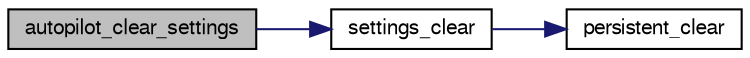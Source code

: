 digraph "autopilot_clear_settings"
{
  edge [fontname="FreeSans",fontsize="10",labelfontname="FreeSans",labelfontsize="10"];
  node [fontname="FreeSans",fontsize="10",shape=record];
  rankdir="LR";
  Node1 [label="autopilot_clear_settings",height=0.2,width=0.4,color="black", fillcolor="grey75", style="filled", fontcolor="black"];
  Node1 -> Node2 [color="midnightblue",fontsize="10",style="solid",fontname="FreeSans"];
  Node2 [label="settings_clear",height=0.2,width=0.4,color="black", fillcolor="white", style="filled",URL="$settings_8c.html#a76ba58642034832f6b3c5781b693f13e",tooltip="clear all persistent settings from flash "];
  Node2 -> Node3 [color="midnightblue",fontsize="10",style="solid",fontname="FreeSans"];
  Node3 [label="persistent_clear",height=0.2,width=0.4,color="black", fillcolor="white", style="filled",URL="$linux_2modules_2core_2settings__arch_8c.html#a96bbf08af032ab9c1e7c15c66eb2d513"];
}
